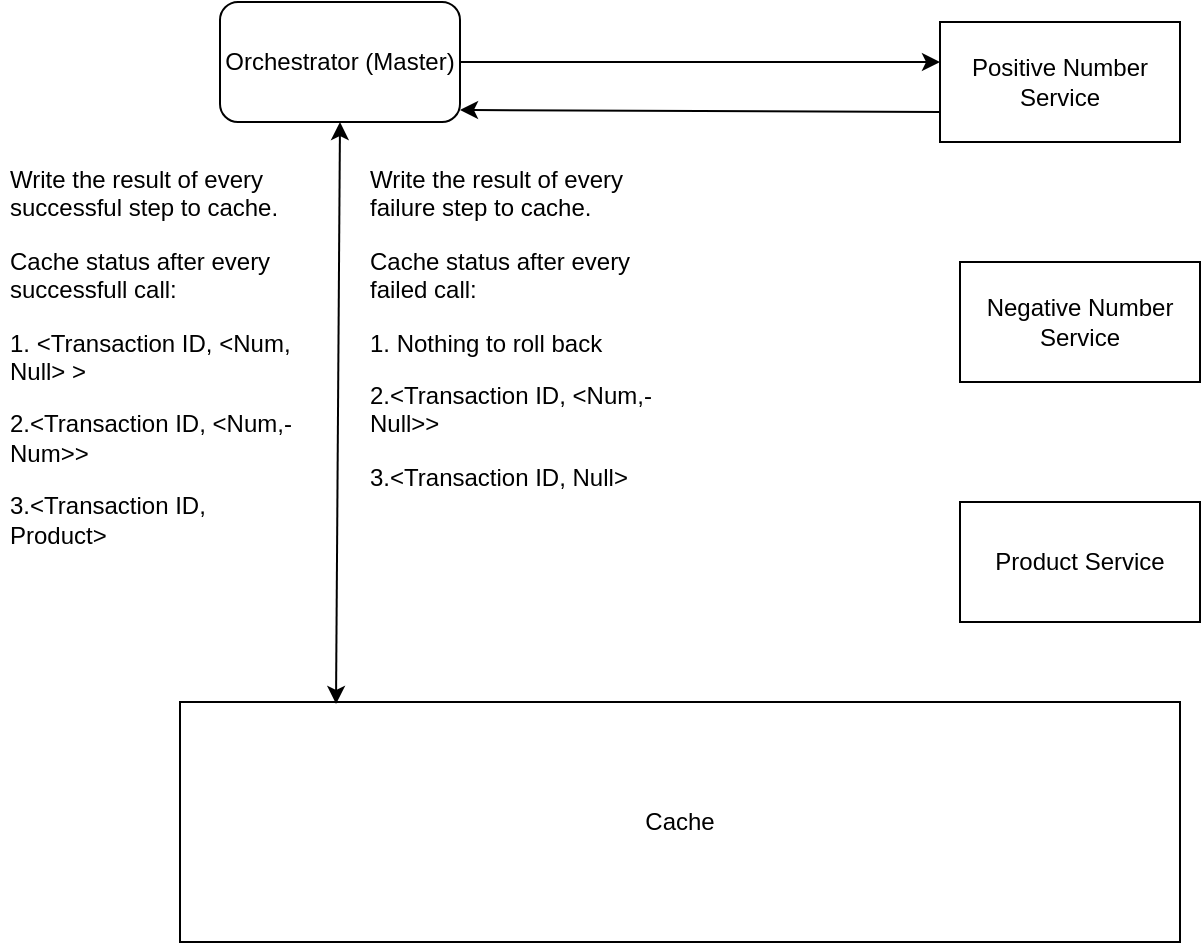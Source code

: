 <mxfile version="20.8.20" type="github">
  <diagram id="WZwGYyinvyc1mi8ieXVD" name="Page-1">
    <mxGraphModel dx="794" dy="432" grid="1" gridSize="10" guides="1" tooltips="1" connect="1" arrows="1" fold="1" page="1" pageScale="1" pageWidth="850" pageHeight="1100" math="0" shadow="0">
      <root>
        <mxCell id="0" />
        <mxCell id="1" parent="0" />
        <mxCell id="YCBzN2dBM9c79wdO4rIM-1" value="Positive Number Service" style="rounded=0;whiteSpace=wrap;html=1;" parent="1" vertex="1">
          <mxGeometry x="600" y="60" width="120" height="60" as="geometry" />
        </mxCell>
        <mxCell id="YCBzN2dBM9c79wdO4rIM-2" value="Negative Number Service" style="rounded=0;whiteSpace=wrap;html=1;" parent="1" vertex="1">
          <mxGeometry x="610" y="180" width="120" height="60" as="geometry" />
        </mxCell>
        <mxCell id="YCBzN2dBM9c79wdO4rIM-3" value="Product Service" style="rounded=0;whiteSpace=wrap;html=1;" parent="1" vertex="1">
          <mxGeometry x="610" y="300" width="120" height="60" as="geometry" />
        </mxCell>
        <mxCell id="YCBzN2dBM9c79wdO4rIM-4" value="Cache" style="rounded=0;whiteSpace=wrap;html=1;" parent="1" vertex="1">
          <mxGeometry x="220" y="400" width="500" height="120" as="geometry" />
        </mxCell>
        <mxCell id="YCBzN2dBM9c79wdO4rIM-6" style="edgeStyle=orthogonalEdgeStyle;rounded=0;orthogonalLoop=1;jettySize=auto;html=1;" parent="1" source="YCBzN2dBM9c79wdO4rIM-5" edge="1">
          <mxGeometry relative="1" as="geometry">
            <mxPoint x="600" y="80" as="targetPoint" />
          </mxGeometry>
        </mxCell>
        <mxCell id="YCBzN2dBM9c79wdO4rIM-5" value="Orchestrator (Master)" style="rounded=1;whiteSpace=wrap;html=1;" parent="1" vertex="1">
          <mxGeometry x="240" y="50" width="120" height="60" as="geometry" />
        </mxCell>
        <mxCell id="YCBzN2dBM9c79wdO4rIM-7" value="" style="endArrow=classic;html=1;rounded=0;entryX=1;entryY=0.9;entryDx=0;entryDy=0;exitX=0;exitY=0.75;exitDx=0;exitDy=0;entryPerimeter=0;" parent="1" source="YCBzN2dBM9c79wdO4rIM-1" target="YCBzN2dBM9c79wdO4rIM-5" edge="1">
          <mxGeometry width="50" height="50" relative="1" as="geometry">
            <mxPoint x="390" y="290" as="sourcePoint" />
            <mxPoint x="440" y="240" as="targetPoint" />
          </mxGeometry>
        </mxCell>
        <mxCell id="YCBzN2dBM9c79wdO4rIM-8" value="" style="endArrow=classic;startArrow=classic;html=1;rounded=0;entryX=0.5;entryY=1;entryDx=0;entryDy=0;exitX=0.156;exitY=0.008;exitDx=0;exitDy=0;exitPerimeter=0;" parent="1" source="YCBzN2dBM9c79wdO4rIM-4" target="YCBzN2dBM9c79wdO4rIM-5" edge="1">
          <mxGeometry width="50" height="50" relative="1" as="geometry">
            <mxPoint x="290" y="160" as="sourcePoint" />
            <mxPoint x="340" y="110" as="targetPoint" />
          </mxGeometry>
        </mxCell>
        <mxCell id="YCBzN2dBM9c79wdO4rIM-9" value="&lt;p&gt;Write the result of every successful step to cache.&lt;/p&gt;&lt;p&gt;Cache status after every successfull call:&lt;/p&gt;&lt;p&gt;1. &amp;lt;Transaction ID, &amp;lt;Num, Null&amp;gt; &amp;gt;&lt;br&gt;&lt;/p&gt;&lt;p&gt;2.&amp;lt;Transaction ID, &amp;lt;Num,-Num&amp;gt;&amp;gt;&lt;/p&gt;&lt;p&gt;3.&amp;lt;Transaction ID, Product&amp;gt;&lt;br&gt;&lt;/p&gt;&lt;p&gt;&lt;br&gt;&lt;/p&gt;" style="text;html=1;strokeColor=none;fillColor=none;spacing=5;spacingTop=-20;whiteSpace=wrap;overflow=hidden;rounded=0;" parent="1" vertex="1">
          <mxGeometry x="130" y="130" width="150" height="250" as="geometry" />
        </mxCell>
        <mxCell id="YCBzN2dBM9c79wdO4rIM-10" value="&lt;p&gt;Write the result of every failure step to cache.&lt;/p&gt;&lt;p&gt;Cache status after every failed call:&lt;/p&gt;&lt;p&gt;1. Nothing to roll back&lt;br&gt;&lt;/p&gt;&lt;p&gt;2.&amp;lt;Transaction ID, &amp;lt;Num,-Null&amp;gt;&amp;gt;&lt;/p&gt;&lt;p&gt;3.&amp;lt;Transaction ID, Null&amp;gt;&lt;br&gt;&lt;/p&gt;&lt;p&gt;&lt;br&gt;&lt;/p&gt;" style="text;html=1;strokeColor=none;fillColor=none;spacing=5;spacingTop=-20;whiteSpace=wrap;overflow=hidden;rounded=0;" parent="1" vertex="1">
          <mxGeometry x="310" y="130" width="150" height="250" as="geometry" />
        </mxCell>
      </root>
    </mxGraphModel>
  </diagram>
</mxfile>
